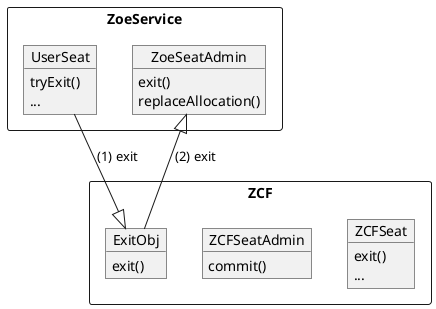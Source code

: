 @startuml UserSeat.tryExit() flow

package ZoeService <<Rectangle>> {
  object UserSeat
  UserSeat : tryExit()
  UserSeat : ...

  object ZoeSeatAdmin
  ZoeSeatAdmin : exit()
  ZoeSeatAdmin : replaceAllocation()
}

package ZCF <<Rectangle>> {
  object ZCFSeat
  ZCFSeat : exit()
  ZCFSeat : ...

  object ZCFSeatAdmin
  ZCFSeatAdmin : commit()

  object ExitObj
  ExitObj : exit()
}

UserSeat --|> ExitObj : (1) exit
ExitObj --|> ZoeSeatAdmin: (2) exit
@enduml